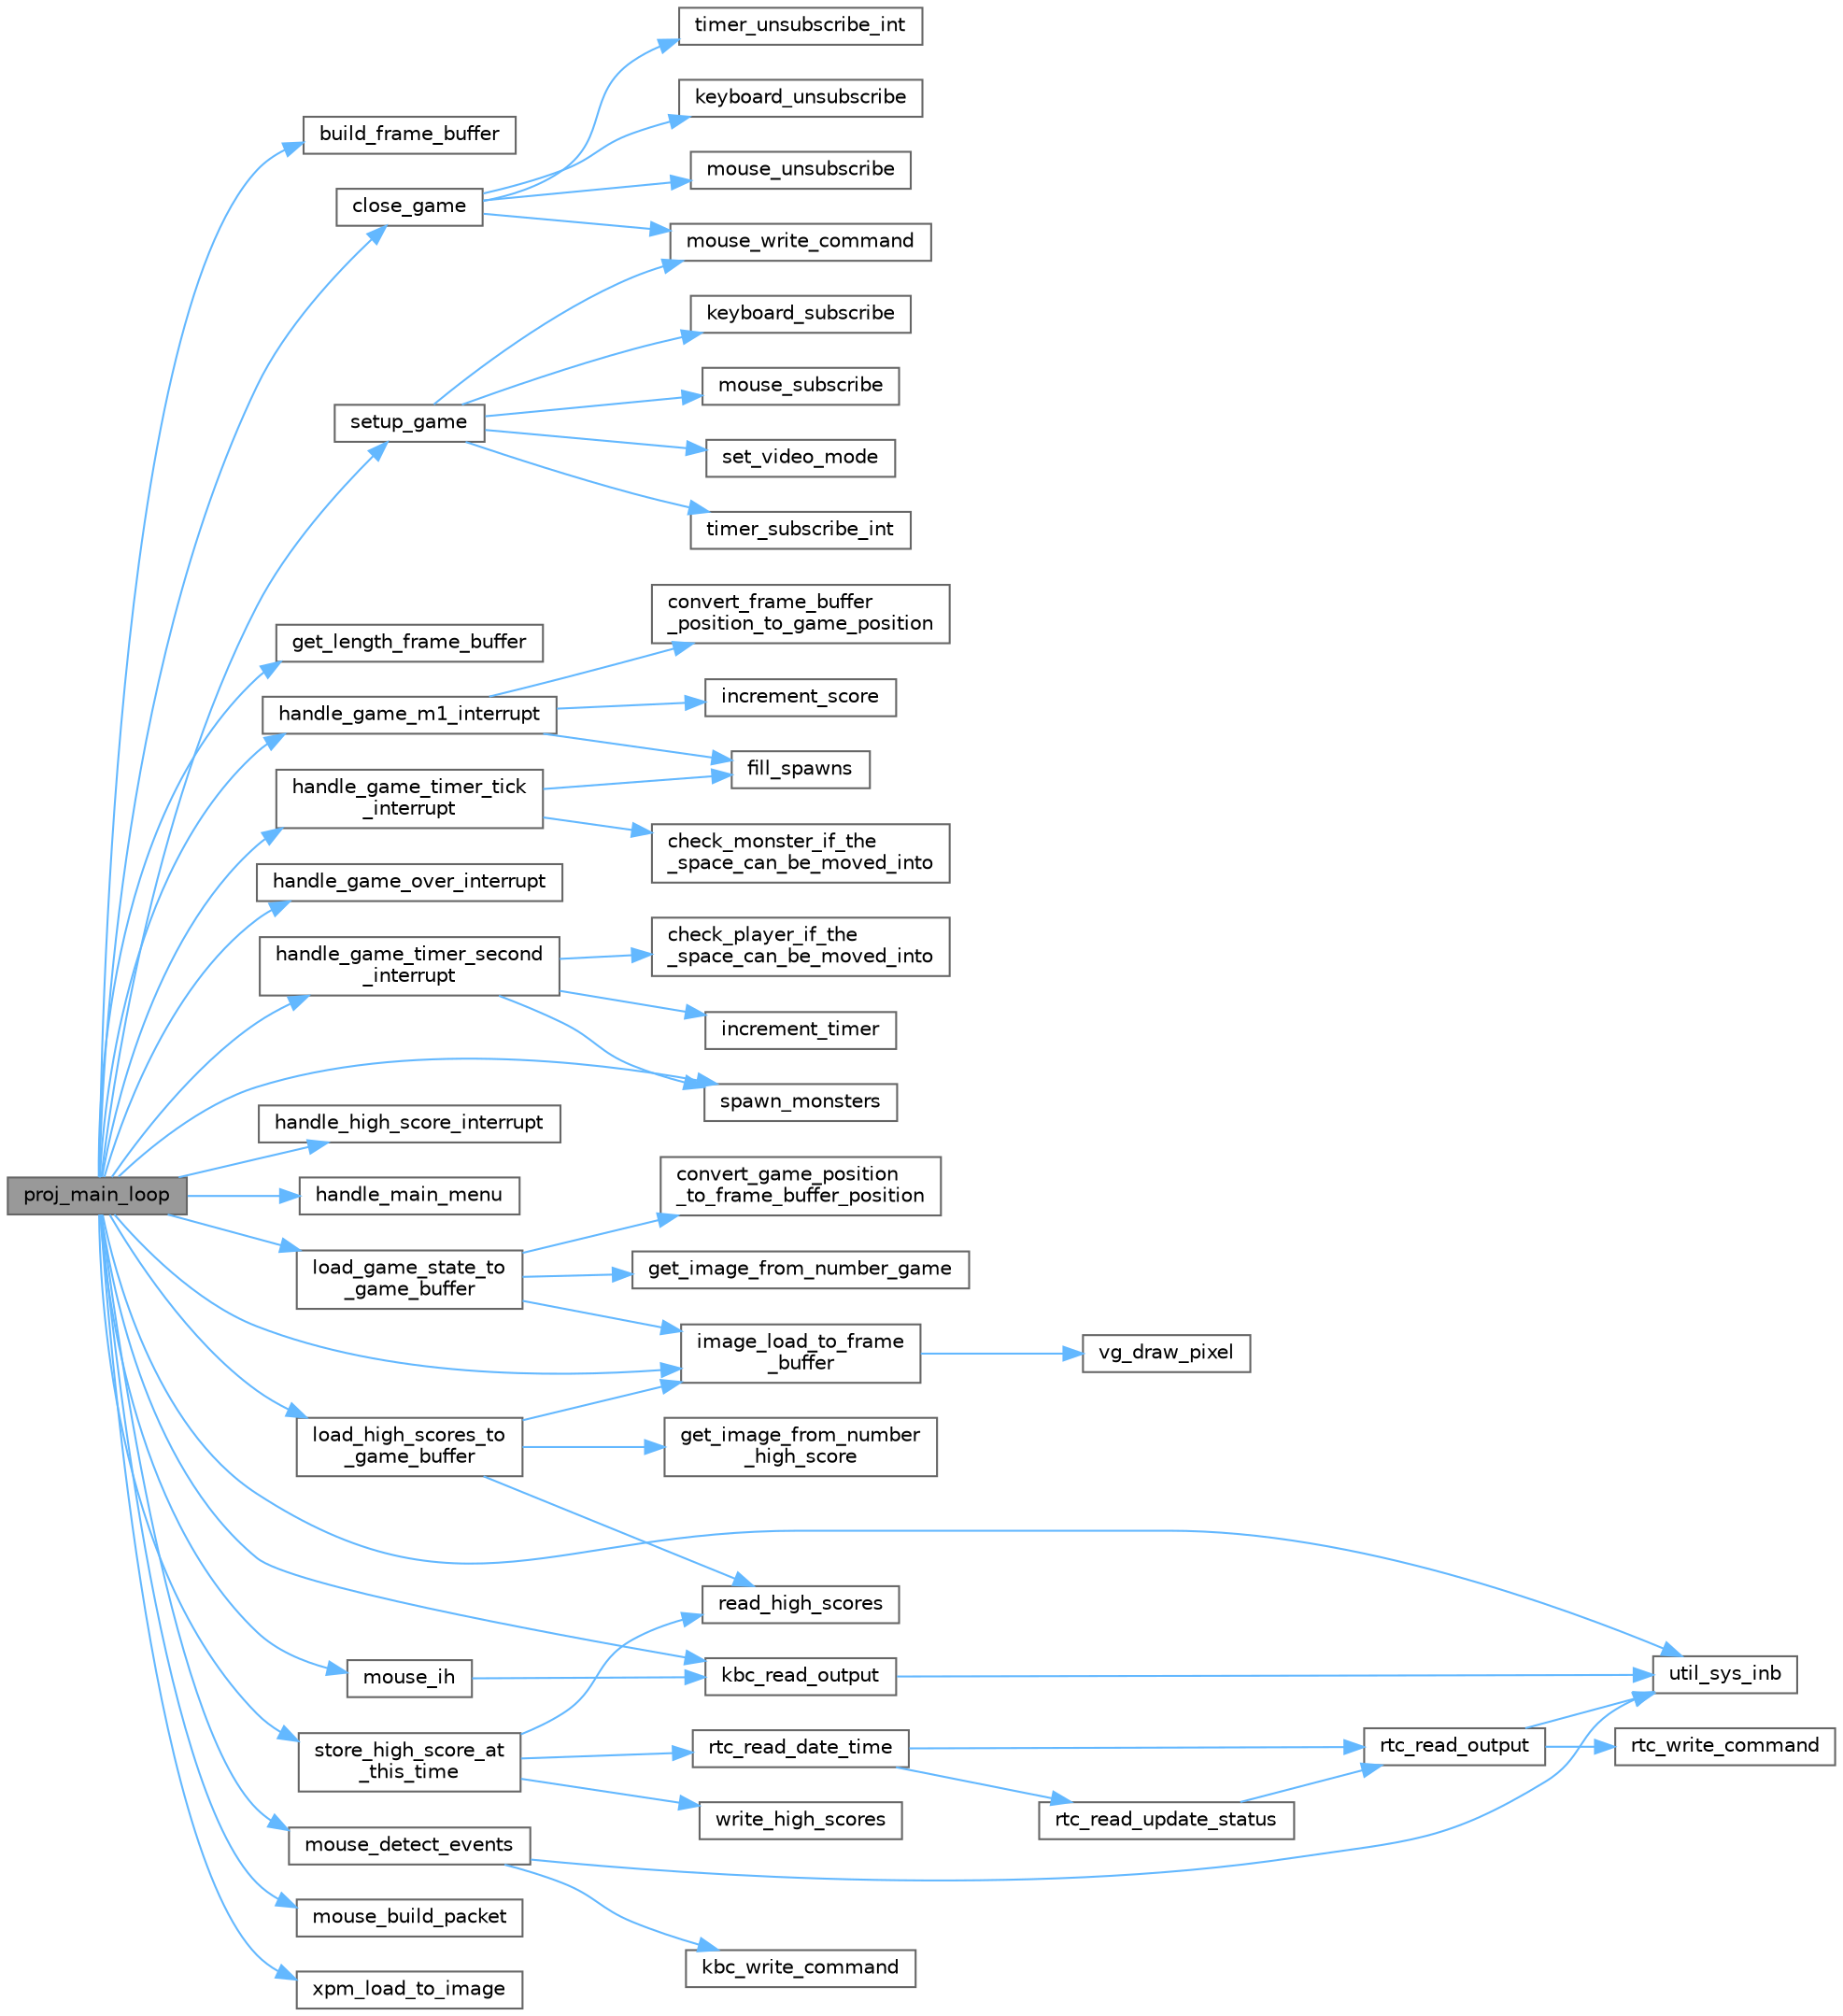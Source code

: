 digraph "proj_main_loop"
{
 // LATEX_PDF_SIZE
  bgcolor="transparent";
  edge [fontname=Helvetica,fontsize=10,labelfontname=Helvetica,labelfontsize=10];
  node [fontname=Helvetica,fontsize=10,shape=box,height=0.2,width=0.4];
  rankdir="LR";
  Node1 [id="Node000001",label="proj_main_loop",height=0.2,width=0.4,color="gray40", fillcolor="grey60", style="filled", fontcolor="black",tooltip="Main loop of the game."];
  Node1 -> Node2 [id="edge1_Node000001_Node000002",color="steelblue1",style="solid",tooltip=" "];
  Node2 [id="Node000002",label="build_frame_buffer",height=0.2,width=0.4,color="grey40", fillcolor="white", style="filled",URL="$graphics_8c.html#a3b0ecdb3468ef0a8969582e1e5d65f46",tooltip="Changes the pointer to the address of the frame buffer for the specified video mode."];
  Node1 -> Node3 [id="edge2_Node000001_Node000003",color="steelblue1",style="solid",tooltip=" "];
  Node3 [id="Node000003",label="close_game",height=0.2,width=0.4,color="grey40", fillcolor="white", style="filled",URL="$main_8c.html#aec81fd31e07113d391f595044e270b4f",tooltip="Unsubscribes interruptions of all used devices and closes video mode."];
  Node3 -> Node4 [id="edge3_Node000003_Node000004",color="steelblue1",style="solid",tooltip=" "];
  Node4 [id="Node000004",label="keyboard_unsubscribe",height=0.2,width=0.4,color="grey40", fillcolor="white", style="filled",URL="$_k_b_c__keyboard_8c.html#aa8dbaf115a31f57b46d05cee57447157",tooltip="Unsubscribes Keyboard interrupts."];
  Node3 -> Node5 [id="edge4_Node000003_Node000005",color="steelblue1",style="solid",tooltip=" "];
  Node5 [id="Node000005",label="mouse_unsubscribe",height=0.2,width=0.4,color="grey40", fillcolor="white", style="filled",URL="$_k_b_c__mouse_8c.html#aab5e1dc43daf2cc458f26d87211b994f",tooltip="Unsubscribes Mouse interrupts."];
  Node3 -> Node6 [id="edge5_Node000003_Node000006",color="steelblue1",style="solid",tooltip=" "];
  Node6 [id="Node000006",label="mouse_write_command",height=0.2,width=0.4,color="grey40", fillcolor="white", style="filled",URL="$_k_b_c__mouse_8c.html#a38d52a9770ba9b635e98e4968ae7c330",tooltip="Writes a command byte to the Mouse."];
  Node3 -> Node7 [id="edge6_Node000003_Node000007",color="steelblue1",style="solid",tooltip=" "];
  Node7 [id="Node000007",label="timer_unsubscribe_int",height=0.2,width=0.4,color="grey40", fillcolor="white", style="filled",URL="$timer_8c.html#afabd21de449be154dd65d5fdb2d8045d",tooltip="Unsubscribes Timer interrupts."];
  Node1 -> Node8 [id="edge7_Node000001_Node000008",color="steelblue1",style="solid",tooltip=" "];
  Node8 [id="Node000008",label="get_length_frame_buffer",height=0.2,width=0.4,color="grey40", fillcolor="white", style="filled",URL="$graphics_8c.html#ad04aa86658ec8933ee0ba9b2fff1710a",tooltip="Gets the length of the frame buffer."];
  Node1 -> Node9 [id="edge8_Node000001_Node000009",color="steelblue1",style="solid",tooltip=" "];
  Node9 [id="Node000009",label="handle_game_m1_interrupt",height=0.2,width=0.4,color="grey40", fillcolor="white", style="filled",URL="$game__state_8c.html#ade66e36dc09e228ff31fe17e0905b8b7",tooltip="Handles the game state interrupts when the left mouse button is pressed."];
  Node9 -> Node10 [id="edge9_Node000009_Node000010",color="steelblue1",style="solid",tooltip=" "];
  Node10 [id="Node000010",label="convert_frame_buffer\l_position_to_game_position",height=0.2,width=0.4,color="grey40", fillcolor="white", style="filled",URL="$game__state_8c.html#a08ed8c2b1d5a5b25b60dceb2c488478a",tooltip="Converts a frame buffer position to a game position."];
  Node9 -> Node11 [id="edge10_Node000009_Node000011",color="steelblue1",style="solid",tooltip=" "];
  Node11 [id="Node000011",label="fill_spawns",height=0.2,width=0.4,color="grey40", fillcolor="white", style="filled",URL="$game__state_8c.html#a9597c4ad96082b352109868d40d06ef5",tooltip="Fills the spawns with walls."];
  Node9 -> Node12 [id="edge11_Node000009_Node000012",color="steelblue1",style="solid",tooltip=" "];
  Node12 [id="Node000012",label="increment_score",height=0.2,width=0.4,color="grey40", fillcolor="white", style="filled",URL="$game__state_8c.html#aaf2d1ea742c25cd72eb35b4fc1d39f64",tooltip="Increments the score."];
  Node1 -> Node13 [id="edge12_Node000001_Node000013",color="steelblue1",style="solid",tooltip=" "];
  Node13 [id="Node000013",label="handle_game_over_interrupt",height=0.2,width=0.4,color="grey40", fillcolor="white", style="filled",URL="$game__state_8c.html#aa86e24f6c7321d4ef7325f2a279b54b6",tooltip="Handles the game over interrupts."];
  Node1 -> Node14 [id="edge13_Node000001_Node000014",color="steelblue1",style="solid",tooltip=" "];
  Node14 [id="Node000014",label="handle_game_timer_second\l_interrupt",height=0.2,width=0.4,color="grey40", fillcolor="white", style="filled",URL="$game__state_8c.html#a02cb5ccaa590131f02a7048b3edab0af",tooltip="Handles the interrupts of the game timer seconds."];
  Node14 -> Node15 [id="edge14_Node000014_Node000015",color="steelblue1",style="solid",tooltip=" "];
  Node15 [id="Node000015",label="check_player_if_the\l_space_can_be_moved_into",height=0.2,width=0.4,color="grey40", fillcolor="white", style="filled",URL="$game__state_8c.html#a552dcb0ba76f4d4fc299d98ad9c66b5e",tooltip="Checks if the player can move into a space."];
  Node14 -> Node16 [id="edge15_Node000014_Node000016",color="steelblue1",style="solid",tooltip=" "];
  Node16 [id="Node000016",label="increment_timer",height=0.2,width=0.4,color="grey40", fillcolor="white", style="filled",URL="$game__state_8c.html#a25702e514927c8787e7c90e6c5695947",tooltip="Increments the timer."];
  Node14 -> Node17 [id="edge16_Node000014_Node000017",color="steelblue1",style="solid",tooltip=" "];
  Node17 [id="Node000017",label="spawn_monsters",height=0.2,width=0.4,color="grey40", fillcolor="white", style="filled",URL="$game__state_8c.html#a41940fffd827d8d90ce4b34e4c1eef52",tooltip="Sees if monsters can be spawned and spawns them."];
  Node1 -> Node18 [id="edge17_Node000001_Node000018",color="steelblue1",style="solid",tooltip=" "];
  Node18 [id="Node000018",label="handle_game_timer_tick\l_interrupt",height=0.2,width=0.4,color="grey40", fillcolor="white", style="filled",URL="$game__state_8c.html#afcc21b054d1a0a986930505c12a4f95c",tooltip="Handles the interrupts of the game timer ticks."];
  Node18 -> Node19 [id="edge18_Node000018_Node000019",color="steelblue1",style="solid",tooltip=" "];
  Node19 [id="Node000019",label="check_monster_if_the\l_space_can_be_moved_into",height=0.2,width=0.4,color="grey40", fillcolor="white", style="filled",URL="$game__state_8c.html#ae8f38ffaf653b04da0844c4a0c8faeeb",tooltip="Checks if a monster can move into a space."];
  Node18 -> Node11 [id="edge19_Node000018_Node000011",color="steelblue1",style="solid",tooltip=" "];
  Node1 -> Node20 [id="edge20_Node000001_Node000020",color="steelblue1",style="solid",tooltip=" "];
  Node20 [id="Node000020",label="handle_high_score_interrupt",height=0.2,width=0.4,color="grey40", fillcolor="white", style="filled",URL="$game__state_8c.html#a41ab0879da4d54440b94bf03216aeca2",tooltip="Handles the high score interrupts."];
  Node1 -> Node21 [id="edge21_Node000001_Node000021",color="steelblue1",style="solid",tooltip=" "];
  Node21 [id="Node000021",label="handle_main_menu",height=0.2,width=0.4,color="grey40", fillcolor="white", style="filled",URL="$game__state_8c.html#af8d6868d19938cd034043c4881617c31",tooltip="Handles the main menu."];
  Node1 -> Node22 [id="edge22_Node000001_Node000022",color="steelblue1",style="solid",tooltip=" "];
  Node22 [id="Node000022",label="image_load_to_frame\l_buffer",height=0.2,width=0.4,color="grey40", fillcolor="white", style="filled",URL="$graphics_8c.html#a56a80dfd4a94acac7652a32deb46f405",tooltip="Loads image struct to frame buffer."];
  Node22 -> Node23 [id="edge23_Node000022_Node000023",color="steelblue1",style="solid",tooltip=" "];
  Node23 [id="Node000023",label="vg_draw_pixel",height=0.2,width=0.4,color="grey40", fillcolor="white", style="filled",URL="$graphics_8c.html#a0dd9fd60769d833880394369bf7a2b9d",tooltip="Draws the pixel at the specified coordinates in specified frame buffer."];
  Node1 -> Node24 [id="edge24_Node000001_Node000024",color="steelblue1",style="solid",tooltip=" "];
  Node24 [id="Node000024",label="kbc_read_output",height=0.2,width=0.4,color="grey40", fillcolor="white", style="filled",URL="$keyboard__and__mouse_8c.html#a96a58da8f498883efa9ba37f49146dc1",tooltip="Reads the output buffer of the KBC."];
  Node24 -> Node25 [id="edge25_Node000024_Node000025",color="steelblue1",style="solid",tooltip=" "];
  Node25 [id="Node000025",label="util_sys_inb",height=0.2,width=0.4,color="grey40", fillcolor="white", style="filled",URL="$utils_8c.html#a79a031a8611f5b2d6afa4158e92b0fb4",tooltip="Function that reads a byte from a given port."];
  Node1 -> Node26 [id="edge26_Node000001_Node000026",color="steelblue1",style="solid",tooltip=" "];
  Node26 [id="Node000026",label="load_game_state_to\l_game_buffer",height=0.2,width=0.4,color="grey40", fillcolor="white", style="filled",URL="$game__state_8c.html#a964b6f534e78e2901dc7dc7939f57356",tooltip="Loads game state to the frame buffer."];
  Node26 -> Node27 [id="edge27_Node000026_Node000027",color="steelblue1",style="solid",tooltip=" "];
  Node27 [id="Node000027",label="convert_game_position\l_to_frame_buffer_position",height=0.2,width=0.4,color="grey40", fillcolor="white", style="filled",URL="$game__state_8c.html#abc43aedcbe0367f58393cfaa161c11f6",tooltip="Converts a game position to a frame buffer position."];
  Node26 -> Node28 [id="edge28_Node000026_Node000028",color="steelblue1",style="solid",tooltip=" "];
  Node28 [id="Node000028",label="get_image_from_number_game",height=0.2,width=0.4,color="grey40", fillcolor="white", style="filled",URL="$game__state_8c.html#a87a5a47ecd43a6382ee4da8ac785fa15",tooltip="Gets the number image from the image struct."];
  Node26 -> Node22 [id="edge29_Node000026_Node000022",color="steelblue1",style="solid",tooltip=" "];
  Node1 -> Node29 [id="edge30_Node000001_Node000029",color="steelblue1",style="solid",tooltip=" "];
  Node29 [id="Node000029",label="load_high_scores_to\l_game_buffer",height=0.2,width=0.4,color="grey40", fillcolor="white", style="filled",URL="$game__state_8c.html#aa80e2dc7bf857262fe4aa6c89179eca0",tooltip="Loads the high scores to the game buffer."];
  Node29 -> Node30 [id="edge31_Node000029_Node000030",color="steelblue1",style="solid",tooltip=" "];
  Node30 [id="Node000030",label="get_image_from_number\l_high_score",height=0.2,width=0.4,color="grey40", fillcolor="white", style="filled",URL="$game__state_8c.html#a3d5e2403682e61915d0ca62040839170",tooltip="Gets the number image from the high score images."];
  Node29 -> Node22 [id="edge32_Node000029_Node000022",color="steelblue1",style="solid",tooltip=" "];
  Node29 -> Node31 [id="edge33_Node000029_Node000031",color="steelblue1",style="solid",tooltip=" "];
  Node31 [id="Node000031",label="read_high_scores",height=0.2,width=0.4,color="grey40", fillcolor="white", style="filled",URL="$game__state_8c.html#ae6dd3d09c8c75ed82cd5bb3f7df932c5",tooltip="Reads the high scores from the file."];
  Node1 -> Node32 [id="edge34_Node000001_Node000032",color="steelblue1",style="solid",tooltip=" "];
  Node32 [id="Node000032",label="mouse_build_packet",height=0.2,width=0.4,color="grey40", fillcolor="white", style="filled",URL="$_k_b_c__mouse_8c.html#af9e4aed53107bfa8e9d9ff1c2f308512",tooltip="Builds the mouse packet."];
  Node1 -> Node33 [id="edge35_Node000001_Node000033",color="steelblue1",style="solid",tooltip=" "];
  Node33 [id="Node000033",label="mouse_detect_events",height=0.2,width=0.4,color="grey40", fillcolor="white", style="filled",URL="$_k_b_c__mouse_8c.html#ac739ce487d0d16b6f8ac5153adbc5ee9",tooltip="Detects the mouse events."];
  Node33 -> Node34 [id="edge36_Node000033_Node000034",color="steelblue1",style="solid",tooltip=" "];
  Node34 [id="Node000034",label="kbc_write_command",height=0.2,width=0.4,color="grey40", fillcolor="white", style="filled",URL="$keyboard__and__mouse_8c.html#adc518359e3360363766aeb037a97f3bc",tooltip="Writes a command byte to the KBC."];
  Node33 -> Node25 [id="edge37_Node000033_Node000025",color="steelblue1",style="solid",tooltip=" "];
  Node1 -> Node35 [id="edge38_Node000001_Node000035",color="steelblue1",style="solid",tooltip=" "];
  Node35 [id="Node000035",label="mouse_ih",height=0.2,width=0.4,color="grey40", fillcolor="white", style="filled",URL="$_k_b_c__mouse_8c.html#a210374b50462acdedab00df64d5cea3c",tooltip="Handles the Mouse Interrupts."];
  Node35 -> Node24 [id="edge39_Node000035_Node000024",color="steelblue1",style="solid",tooltip=" "];
  Node1 -> Node36 [id="edge40_Node000001_Node000036",color="steelblue1",style="solid",tooltip=" "];
  Node36 [id="Node000036",label="setup_game",height=0.2,width=0.4,color="grey40", fillcolor="white", style="filled",URL="$main_8c.html#acf53638c4a73e2538b85cfd779995240",tooltip="Sets video mode and subscribes interruptions of all necessary devices."];
  Node36 -> Node37 [id="edge41_Node000036_Node000037",color="steelblue1",style="solid",tooltip=" "];
  Node37 [id="Node000037",label="keyboard_subscribe",height=0.2,width=0.4,color="grey40", fillcolor="white", style="filled",URL="$_k_b_c__keyboard_8c.html#adb9aab7f0c3161133854c952a0eb979d",tooltip="Subscribes and enables Keyboard interrupts."];
  Node36 -> Node38 [id="edge42_Node000036_Node000038",color="steelblue1",style="solid",tooltip=" "];
  Node38 [id="Node000038",label="mouse_subscribe",height=0.2,width=0.4,color="grey40", fillcolor="white", style="filled",URL="$_k_b_c__mouse_8c.html#a56719b09e2356fcd9d79e6fcf59f15fd",tooltip="Subscribes and enables Mouse interrupts."];
  Node36 -> Node6 [id="edge43_Node000036_Node000006",color="steelblue1",style="solid",tooltip=" "];
  Node36 -> Node39 [id="edge44_Node000036_Node000039",color="steelblue1",style="solid",tooltip=" "];
  Node39 [id="Node000039",label="set_video_mode",height=0.2,width=0.4,color="grey40", fillcolor="white", style="filled",URL="$graphics_8c.html#a82f8da2c0f2973010eb5b1e8c1949fb3",tooltip="Sets the video mode."];
  Node36 -> Node40 [id="edge45_Node000036_Node000040",color="steelblue1",style="solid",tooltip=" "];
  Node40 [id="Node000040",label="timer_subscribe_int",height=0.2,width=0.4,color="grey40", fillcolor="white", style="filled",URL="$timer_8c.html#ac57a7e1140a7e00ad95ac5488d2a671b",tooltip="Subscribes and enables Timer interrupts."];
  Node1 -> Node17 [id="edge46_Node000001_Node000017",color="steelblue1",style="solid",tooltip=" "];
  Node1 -> Node41 [id="edge47_Node000001_Node000041",color="steelblue1",style="solid",tooltip=" "];
  Node41 [id="Node000041",label="store_high_score_at\l_this_time",height=0.2,width=0.4,color="grey40", fillcolor="white", style="filled",URL="$game__state_8c.html#ac05b2eb6acb6c4f562706b860b367919",tooltip="Stores the high score at the current time."];
  Node41 -> Node31 [id="edge48_Node000041_Node000031",color="steelblue1",style="solid",tooltip=" "];
  Node41 -> Node42 [id="edge49_Node000041_Node000042",color="steelblue1",style="solid",tooltip=" "];
  Node42 [id="Node000042",label="rtc_read_date_time",height=0.2,width=0.4,color="grey40", fillcolor="white", style="filled",URL="$rtc_8c.html#ad729e25c57b33567133bb039c8849184",tooltip="Reads the date and time from the RTC."];
  Node42 -> Node43 [id="edge50_Node000042_Node000043",color="steelblue1",style="solid",tooltip=" "];
  Node43 [id="Node000043",label="rtc_read_output",height=0.2,width=0.4,color="grey40", fillcolor="white", style="filled",URL="$rtc_8c.html#a8a8c176caf1a14755a4813b5fe4849ad",tooltip="Subscribes and enables RTC interrupts."];
  Node43 -> Node44 [id="edge51_Node000043_Node000044",color="steelblue1",style="solid",tooltip=" "];
  Node44 [id="Node000044",label="rtc_write_command",height=0.2,width=0.4,color="grey40", fillcolor="white", style="filled",URL="$rtc_8c.html#a7ea330c66482cd8560b44c1bc502ba7f",tooltip="Writes a command to the RTC."];
  Node43 -> Node25 [id="edge52_Node000043_Node000025",color="steelblue1",style="solid",tooltip=" "];
  Node42 -> Node45 [id="edge53_Node000042_Node000045",color="steelblue1",style="solid",tooltip=" "];
  Node45 [id="Node000045",label="rtc_read_update_status",height=0.2,width=0.4,color="grey40", fillcolor="white", style="filled",URL="$rtc_8c.html#a3c1c44bff75e5f869f0a2d046ec447c4",tooltip="Reads the update status of the RTC."];
  Node45 -> Node43 [id="edge54_Node000045_Node000043",color="steelblue1",style="solid",tooltip=" "];
  Node41 -> Node46 [id="edge55_Node000041_Node000046",color="steelblue1",style="solid",tooltip=" "];
  Node46 [id="Node000046",label="write_high_scores",height=0.2,width=0.4,color="grey40", fillcolor="white", style="filled",URL="$game__state_8c.html#ab3dd64187b0a968fbd8302e924455e77",tooltip="Writes the high scores to the file."];
  Node1 -> Node25 [id="edge56_Node000001_Node000025",color="steelblue1",style="solid",tooltip=" "];
  Node1 -> Node47 [id="edge57_Node000001_Node000047",color="steelblue1",style="solid",tooltip=" "];
  Node47 [id="Node000047",label="xpm_load_to_image",height=0.2,width=0.4,color="grey40", fillcolor="white", style="filled",URL="$graphics_8c.html#a3f069b40b39e6b119a5fc41cae906609",tooltip="Loads xpm file to image struct."];
}
